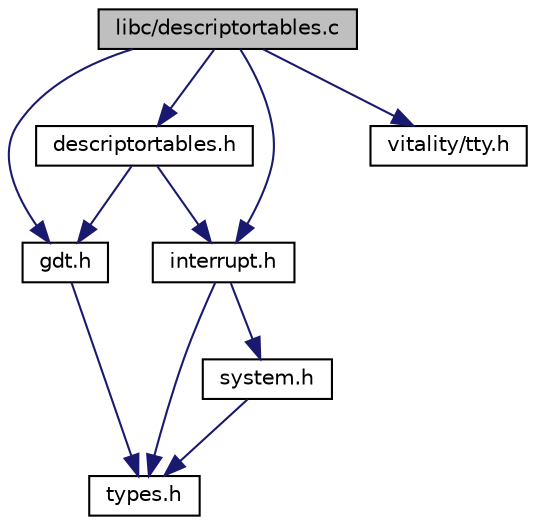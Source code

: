 digraph "libc/descriptortables.c"
{
  edge [fontname="Helvetica",fontsize="10",labelfontname="Helvetica",labelfontsize="10"];
  node [fontname="Helvetica",fontsize="10",shape=record];
  Node0 [label="libc/descriptortables.c",height=0.2,width=0.4,color="black", fillcolor="grey75", style="filled", fontcolor="black"];
  Node0 -> Node1 [color="midnightblue",fontsize="10",style="solid",fontname="Helvetica"];
  Node1 [label="descriptortables.h",height=0.2,width=0.4,color="black", fillcolor="white", style="filled",URL="$a00062.html"];
  Node1 -> Node2 [color="midnightblue",fontsize="10",style="solid",fontname="Helvetica"];
  Node2 [label="gdt.h",height=0.2,width=0.4,color="black", fillcolor="white", style="filled",URL="$a00092.html"];
  Node2 -> Node3 [color="midnightblue",fontsize="10",style="solid",fontname="Helvetica"];
  Node3 [label="types.h",height=0.2,width=0.4,color="black", fillcolor="white", style="filled",URL="$a00125.html"];
  Node1 -> Node4 [color="midnightblue",fontsize="10",style="solid",fontname="Helvetica"];
  Node4 [label="interrupt.h",height=0.2,width=0.4,color="black", fillcolor="white", style="filled",URL="$a00098.html"];
  Node4 -> Node3 [color="midnightblue",fontsize="10",style="solid",fontname="Helvetica"];
  Node4 -> Node5 [color="midnightblue",fontsize="10",style="solid",fontname="Helvetica"];
  Node5 [label="system.h",height=0.2,width=0.4,color="black", fillcolor="white", style="filled",URL="$a00122.html"];
  Node5 -> Node3 [color="midnightblue",fontsize="10",style="solid",fontname="Helvetica"];
  Node0 -> Node2 [color="midnightblue",fontsize="10",style="solid",fontname="Helvetica"];
  Node0 -> Node4 [color="midnightblue",fontsize="10",style="solid",fontname="Helvetica"];
  Node0 -> Node6 [color="midnightblue",fontsize="10",style="solid",fontname="Helvetica"];
  Node6 [label="vitality/tty.h",height=0.2,width=0.4,color="black", fillcolor="white", style="filled",URL="$a00152.html"];
}
